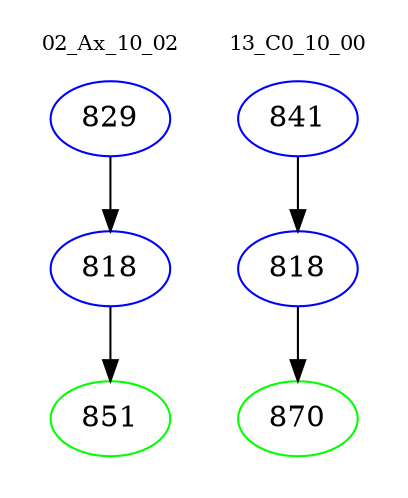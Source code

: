 digraph{
subgraph cluster_0 {
color = white
label = "02_Ax_10_02";
fontsize=10;
T0_829 [label="829", color="blue"]
T0_829 -> T0_818 [color="black"]
T0_818 [label="818", color="blue"]
T0_818 -> T0_851 [color="black"]
T0_851 [label="851", color="green"]
}
subgraph cluster_1 {
color = white
label = "13_C0_10_00";
fontsize=10;
T1_841 [label="841", color="blue"]
T1_841 -> T1_818 [color="black"]
T1_818 [label="818", color="blue"]
T1_818 -> T1_870 [color="black"]
T1_870 [label="870", color="green"]
}
}
